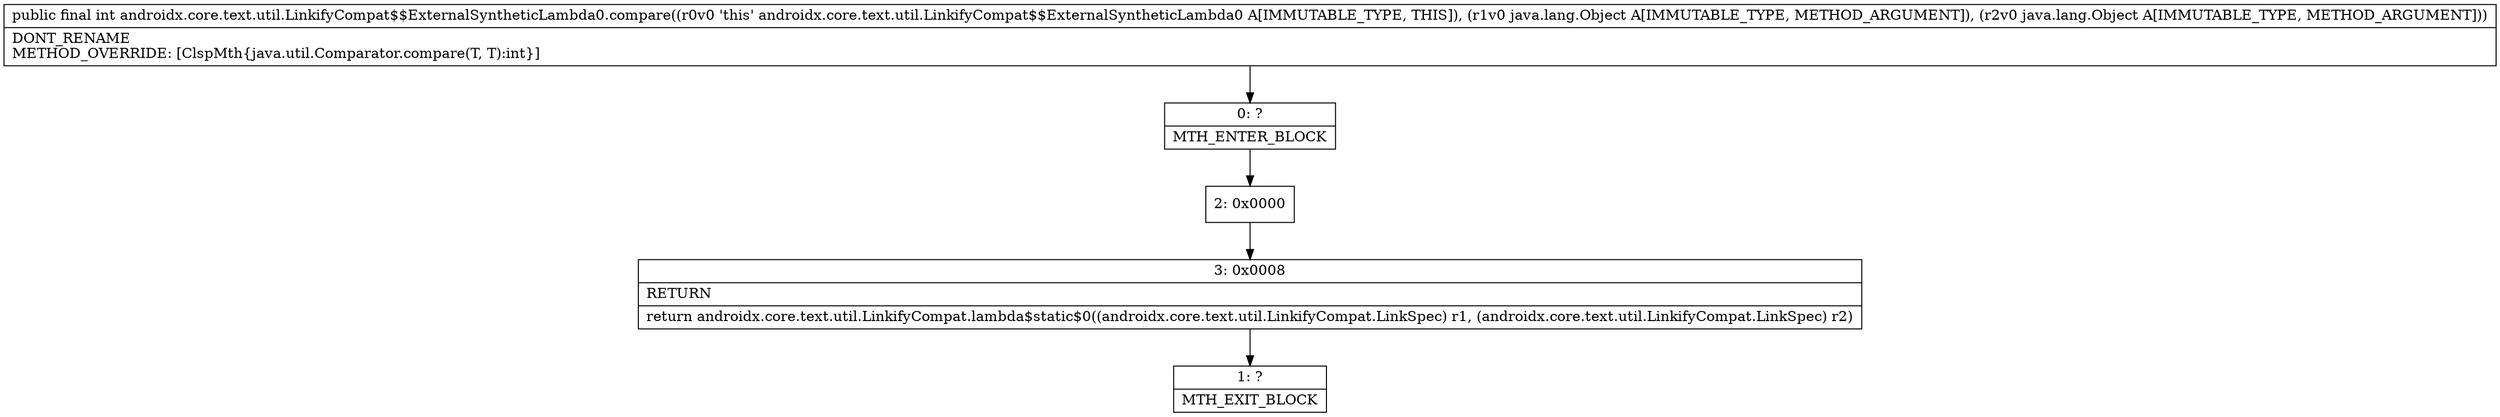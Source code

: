 digraph "CFG forandroidx.core.text.util.LinkifyCompat$$ExternalSyntheticLambda0.compare(Ljava\/lang\/Object;Ljava\/lang\/Object;)I" {
Node_0 [shape=record,label="{0\:\ ?|MTH_ENTER_BLOCK\l}"];
Node_2 [shape=record,label="{2\:\ 0x0000}"];
Node_3 [shape=record,label="{3\:\ 0x0008|RETURN\l|return androidx.core.text.util.LinkifyCompat.lambda$static$0((androidx.core.text.util.LinkifyCompat.LinkSpec) r1, (androidx.core.text.util.LinkifyCompat.LinkSpec) r2)\l}"];
Node_1 [shape=record,label="{1\:\ ?|MTH_EXIT_BLOCK\l}"];
MethodNode[shape=record,label="{public final int androidx.core.text.util.LinkifyCompat$$ExternalSyntheticLambda0.compare((r0v0 'this' androidx.core.text.util.LinkifyCompat$$ExternalSyntheticLambda0 A[IMMUTABLE_TYPE, THIS]), (r1v0 java.lang.Object A[IMMUTABLE_TYPE, METHOD_ARGUMENT]), (r2v0 java.lang.Object A[IMMUTABLE_TYPE, METHOD_ARGUMENT]))  | DONT_RENAME\lMETHOD_OVERRIDE: [ClspMth\{java.util.Comparator.compare(T, T):int\}]\l}"];
MethodNode -> Node_0;Node_0 -> Node_2;
Node_2 -> Node_3;
Node_3 -> Node_1;
}

